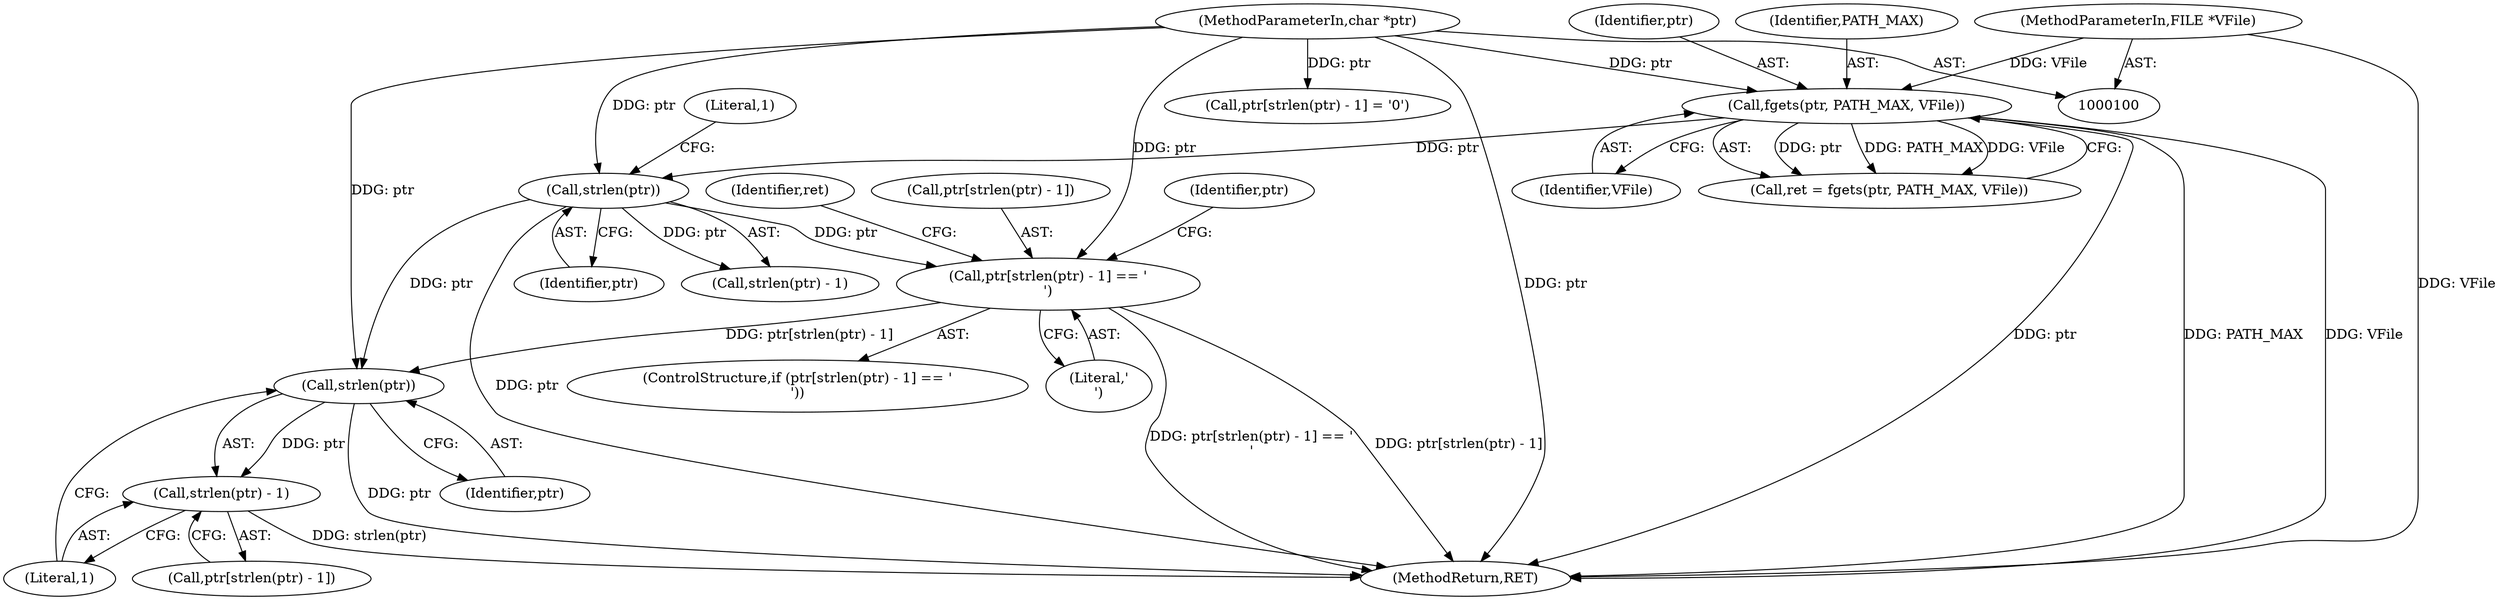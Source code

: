 digraph "1_tcpdump_9ba91381954ad325ea4fd26b9c65a8bd9a2a85b6@API" {
"1000129" [label="(Call,strlen(ptr))"];
"1000117" [label="(Call,ptr[strlen(ptr) - 1] == '\n')"];
"1000121" [label="(Call,strlen(ptr))"];
"1000107" [label="(Call,fgets(ptr, PATH_MAX, VFile))"];
"1000102" [label="(MethodParameterIn,char *ptr)"];
"1000101" [label="(MethodParameterIn,FILE *VFile)"];
"1000128" [label="(Call,strlen(ptr) - 1)"];
"1000131" [label="(Literal,1)"];
"1000123" [label="(Literal,1)"];
"1000117" [label="(Call,ptr[strlen(ptr) - 1] == '\n')"];
"1000102" [label="(MethodParameterIn,char *ptr)"];
"1000118" [label="(Call,ptr[strlen(ptr) - 1])"];
"1000120" [label="(Call,strlen(ptr) - 1)"];
"1000101" [label="(MethodParameterIn,FILE *VFile)"];
"1000130" [label="(Identifier,ptr)"];
"1000125" [label="(Call,ptr[strlen(ptr) - 1] = '\0')"];
"1000121" [label="(Call,strlen(ptr))"];
"1000127" [label="(Identifier,ptr)"];
"1000134" [label="(Identifier,ret)"];
"1000128" [label="(Call,strlen(ptr) - 1)"];
"1000126" [label="(Call,ptr[strlen(ptr) - 1])"];
"1000135" [label="(MethodReturn,RET)"];
"1000110" [label="(Identifier,VFile)"];
"1000109" [label="(Identifier,PATH_MAX)"];
"1000122" [label="(Identifier,ptr)"];
"1000105" [label="(Call,ret = fgets(ptr, PATH_MAX, VFile))"];
"1000116" [label="(ControlStructure,if (ptr[strlen(ptr) - 1] == '\n'))"];
"1000107" [label="(Call,fgets(ptr, PATH_MAX, VFile))"];
"1000108" [label="(Identifier,ptr)"];
"1000129" [label="(Call,strlen(ptr))"];
"1000124" [label="(Literal,'\n')"];
"1000129" -> "1000128"  [label="AST: "];
"1000129" -> "1000130"  [label="CFG: "];
"1000130" -> "1000129"  [label="AST: "];
"1000131" -> "1000129"  [label="CFG: "];
"1000129" -> "1000135"  [label="DDG: ptr"];
"1000129" -> "1000128"  [label="DDG: ptr"];
"1000117" -> "1000129"  [label="DDG: ptr[strlen(ptr) - 1]"];
"1000121" -> "1000129"  [label="DDG: ptr"];
"1000102" -> "1000129"  [label="DDG: ptr"];
"1000117" -> "1000116"  [label="AST: "];
"1000117" -> "1000124"  [label="CFG: "];
"1000118" -> "1000117"  [label="AST: "];
"1000124" -> "1000117"  [label="AST: "];
"1000127" -> "1000117"  [label="CFG: "];
"1000134" -> "1000117"  [label="CFG: "];
"1000117" -> "1000135"  [label="DDG: ptr[strlen(ptr) - 1] == '\n'"];
"1000117" -> "1000135"  [label="DDG: ptr[strlen(ptr) - 1]"];
"1000121" -> "1000117"  [label="DDG: ptr"];
"1000102" -> "1000117"  [label="DDG: ptr"];
"1000121" -> "1000120"  [label="AST: "];
"1000121" -> "1000122"  [label="CFG: "];
"1000122" -> "1000121"  [label="AST: "];
"1000123" -> "1000121"  [label="CFG: "];
"1000121" -> "1000135"  [label="DDG: ptr"];
"1000121" -> "1000120"  [label="DDG: ptr"];
"1000107" -> "1000121"  [label="DDG: ptr"];
"1000102" -> "1000121"  [label="DDG: ptr"];
"1000107" -> "1000105"  [label="AST: "];
"1000107" -> "1000110"  [label="CFG: "];
"1000108" -> "1000107"  [label="AST: "];
"1000109" -> "1000107"  [label="AST: "];
"1000110" -> "1000107"  [label="AST: "];
"1000105" -> "1000107"  [label="CFG: "];
"1000107" -> "1000135"  [label="DDG: ptr"];
"1000107" -> "1000135"  [label="DDG: PATH_MAX"];
"1000107" -> "1000135"  [label="DDG: VFile"];
"1000107" -> "1000105"  [label="DDG: ptr"];
"1000107" -> "1000105"  [label="DDG: PATH_MAX"];
"1000107" -> "1000105"  [label="DDG: VFile"];
"1000102" -> "1000107"  [label="DDG: ptr"];
"1000101" -> "1000107"  [label="DDG: VFile"];
"1000102" -> "1000100"  [label="AST: "];
"1000102" -> "1000135"  [label="DDG: ptr"];
"1000102" -> "1000125"  [label="DDG: ptr"];
"1000101" -> "1000100"  [label="AST: "];
"1000101" -> "1000135"  [label="DDG: VFile"];
"1000128" -> "1000126"  [label="AST: "];
"1000128" -> "1000131"  [label="CFG: "];
"1000131" -> "1000128"  [label="AST: "];
"1000126" -> "1000128"  [label="CFG: "];
"1000128" -> "1000135"  [label="DDG: strlen(ptr)"];
}
